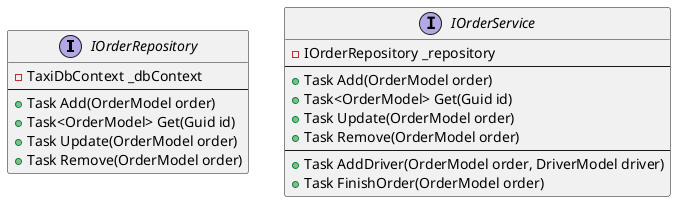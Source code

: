 ﻿@startuml
'https://plantuml.com/class-diagram

hide empty members

interface IOrderRepository
{
    - TaxiDbContext _dbContext
    --
    + Task Add(OrderModel order)
    + Task<OrderModel> Get(Guid id)
    + Task Update(OrderModel order)
    + Task Remove(OrderModel order)
}

interface IOrderService
{
    - IOrderRepository _repository
    --
    + Task Add(OrderModel order)
    + Task<OrderModel> Get(Guid id)
    + Task Update(OrderModel order)
    + Task Remove(OrderModel order)
    --
    + Task AddDriver(OrderModel order, DriverModel driver)
    + Task FinishOrder(OrderModel order)
}

@enduml